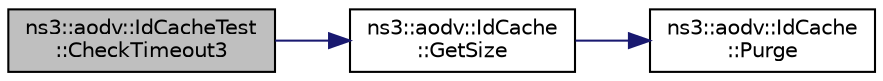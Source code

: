 digraph "ns3::aodv::IdCacheTest::CheckTimeout3"
{
 // LATEX_PDF_SIZE
  edge [fontname="Helvetica",fontsize="10",labelfontname="Helvetica",labelfontsize="10"];
  node [fontname="Helvetica",fontsize="10",shape=record];
  rankdir="LR";
  Node1 [label="ns3::aodv::IdCacheTest\l::CheckTimeout3",height=0.2,width=0.4,color="black", fillcolor="grey75", style="filled", fontcolor="black",tooltip="Timeout test function #3."];
  Node1 -> Node2 [color="midnightblue",fontsize="10",style="solid",fontname="Helvetica"];
  Node2 [label="ns3::aodv::IdCache\l::GetSize",height=0.2,width=0.4,color="black", fillcolor="white", style="filled",URL="$classns3_1_1aodv_1_1_id_cache.html#ab215d93f7cb2d43001274bf88924df4b",tooltip=" "];
  Node2 -> Node3 [color="midnightblue",fontsize="10",style="solid",fontname="Helvetica"];
  Node3 [label="ns3::aodv::IdCache\l::Purge",height=0.2,width=0.4,color="black", fillcolor="white", style="filled",URL="$classns3_1_1aodv_1_1_id_cache.html#a1f483148a0a0b5bc3a3fefb231af9635",tooltip="Remove all expired entries."];
}
